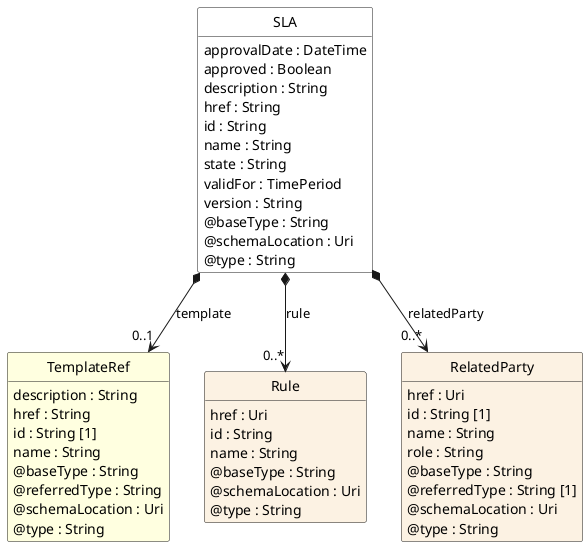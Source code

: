 @startuml
hide circle
hide methods
hide stereotype
show <<Enumeration>> stereotype
skinparam class {
   BackgroundColor<<Enumeration>> #E6F5F7
   BackgroundColor<<Ref>> #FFFFE0
   BackgroundColor<<Pivot>> #FFFFFFF
   BackgroundColor<<SimpleType>> #E2F0DA
   BackgroundColor #FCF2E3
}

class SLA <<Pivot>> {
    approvalDate : DateTime
    approved : Boolean
    description : String
    href : String
    id : String
    name : String
    state : String
    validFor : TimePeriod
    version : String
    @baseType : String
    @schemaLocation : Uri
    @type : String
}

class TemplateRef  <<Ref>> {
    description : String
    href : String
    id : String [1]
    name : String
    @baseType : String
    @referredType : String
    @schemaLocation : Uri
    @type : String
}

class Rule  {
    href : Uri
    id : String
    name : String
    @baseType : String
    @schemaLocation : Uri
    @type : String
}

class RelatedParty  {
    href : Uri
    id : String [1]
    name : String
    role : String
    @baseType : String
    @referredType : String [1]
    @schemaLocation : Uri
    @type : String
}

SLA *-->  "0..*" RelatedParty : relatedParty

SLA *-->  "0..*" Rule : rule

SLA *-->  "0..1" TemplateRef : template

@enduml